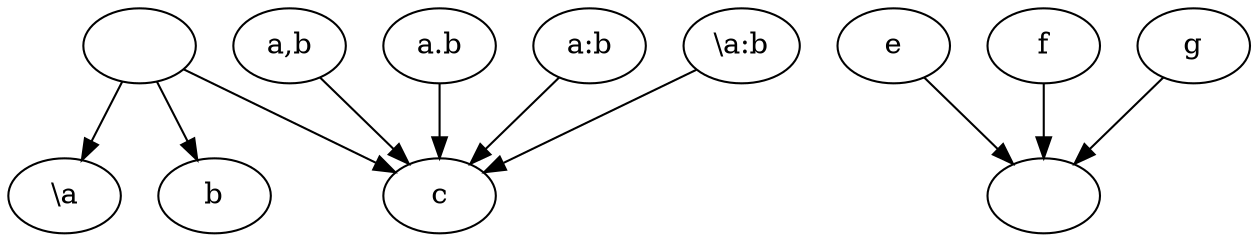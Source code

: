 /* Test various tikz-unfriendly node names */

digraph G {
	"" -> {a b c};
	{e f g} -> " ";
	"a,b" -> c;
	"a.b" -> c;
	"a:b" -> c;
	"\\a:b" -> c;
	a [label="\\a"];
}